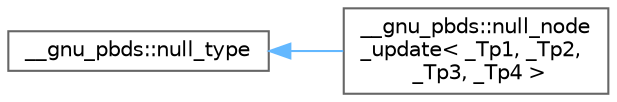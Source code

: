digraph "Graphical Class Hierarchy"
{
 // LATEX_PDF_SIZE
  bgcolor="transparent";
  edge [fontname=Helvetica,fontsize=10,labelfontname=Helvetica,labelfontsize=10];
  node [fontname=Helvetica,fontsize=10,shape=box,height=0.2,width=0.4];
  rankdir="LR";
  Node0 [id="Node000000",label="__gnu_pbds::null_type",height=0.2,width=0.4,color="grey40", fillcolor="white", style="filled",URL="$struct____gnu__pbds_1_1null__type.html",tooltip="Represents no type, or absence of type, for template tricks."];
  Node0 -> Node1 [id="edge94_Node000000_Node000001",dir="back",color="steelblue1",style="solid",tooltip=" "];
  Node1 [id="Node000001",label="__gnu_pbds::null_node\l_update\< _Tp1, _Tp2,\l _Tp3, _Tp4 \>",height=0.2,width=0.4,color="grey40", fillcolor="white", style="filled",URL="$struct____gnu__pbds_1_1null__node__update.html",tooltip="A null node updator, indicating that no node updates are required."];
}
